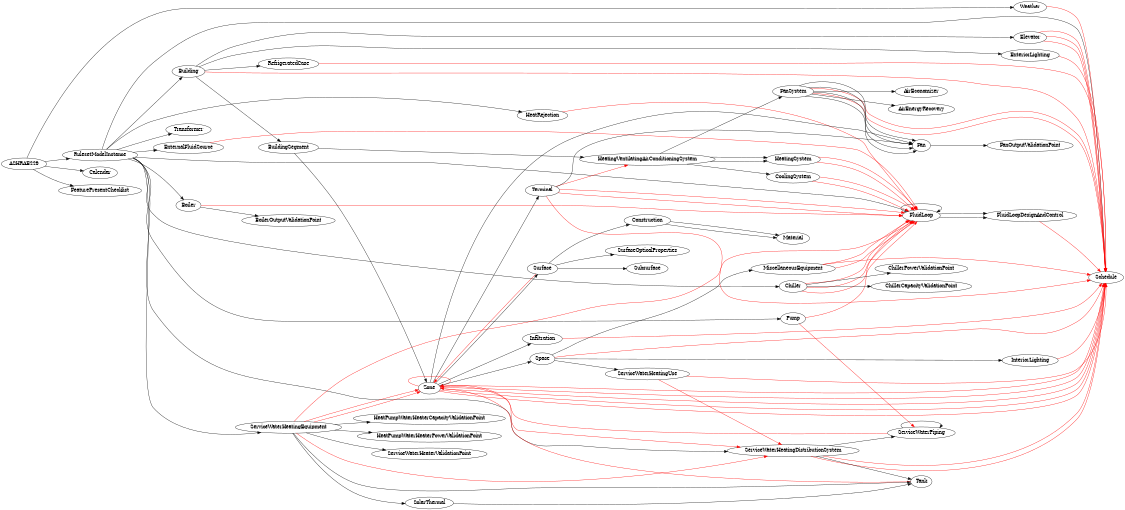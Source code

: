 digraph G {
    size="7.5, 20";
    rankdir=LR;
  ASHRAE229 -> RulesetModelInstance
  ASHRAE229 -> Calendar
  ASHRAE229 -> Weather
  ASHRAE229 -> FeaturePresentChecklist
  RulesetModelInstance -> Transformer
  RulesetModelInstance -> Building
  RulesetModelInstance -> Schedule
  RulesetModelInstance -> FluidLoop
  RulesetModelInstance -> ServiceWaterHeatingDistributionSystem
  RulesetModelInstance -> ServiceWaterHeatingEquipment
  RulesetModelInstance -> Pump
  RulesetModelInstance -> Boiler
  RulesetModelInstance -> Chiller
  RulesetModelInstance -> HeatRejection
  RulesetModelInstance -> ExternalFluidSource
  Building -> BuildingSegment
  Building -> Elevator
  Building -> ExteriorLighting
  Building -> RefrigeratedCase
  Building -> Schedule [color=red] 
  BuildingSegment -> Zone
  BuildingSegment -> HeatingVentilatingAirConditioningSystem
  Zone -> Space
  Zone -> Surface
  Zone -> Infiltration
  Zone -> Schedule [color=red] 
  Zone -> Schedule [color=red] 
  Zone -> Schedule [color=red] 
  Zone -> Schedule [color=red] 
  Zone -> Terminal
  Zone -> ServiceWaterHeatingDistributionSystem [color=red] 
  Zone -> Zone [color=red] 
  Zone -> Fan
  Zone -> Schedule [color=red] 
  Space -> InteriorLighting
  Space -> MiscellaneousEquipment
  Space -> Schedule [color=red] 
  Space -> ServiceWaterHeatingUse
  Infiltration -> Schedule [color=red] 
  Surface -> Subsurface
  Surface -> Zone [color=red] 
  Surface -> Construction
  Surface -> SurfaceOpticalProperties
  Construction -> Material
  Construction -> Material
  InteriorLighting -> Schedule [color=red] 
  MiscellaneousEquipment -> Schedule [color=red] 
  MiscellaneousEquipment -> FluidLoop [color=red] 
  MiscellaneousEquipment -> FluidLoop [color=red] 
  Weather -> Schedule [color=red] 
  Elevator -> Schedule [color=red] 
  Elevator -> Schedule [color=red] 
  Elevator -> Schedule [color=red] 
  HeatingVentilatingAirConditioningSystem -> FanSystem
  HeatingVentilatingAirConditioningSystem -> HeatingSystem
  HeatingVentilatingAirConditioningSystem -> CoolingSystem
  HeatingVentilatingAirConditioningSystem -> HeatingSystem
  HeatingSystem -> FluidLoop [color=red] 
  HeatingSystem -> FluidLoop [color=red] 
  CoolingSystem -> FluidLoop [color=red] 
  CoolingSystem -> FluidLoop [color=red] 
  FanSystem -> Fan
  FanSystem -> Fan
  FanSystem -> Fan
  FanSystem -> Fan
  FanSystem -> AirEconomizer
  FanSystem -> AirEnergyRecovery
  FanSystem -> Schedule [color=red] 
  FanSystem -> Schedule [color=red] 
  Fan -> FanOutputValidationPoint
  Terminal -> HeatingVentilatingAirConditioningSystem [color=red] 
  Terminal -> FluidLoop [color=red] 
  Terminal -> FluidLoop [color=red] 
  Terminal -> Fan
  Terminal -> Schedule [color=red] 
  FluidLoop -> FluidLoop
  FluidLoop -> FluidLoopDesignAndControl
  FluidLoop -> FluidLoopDesignAndControl
  FluidLoopDesignAndControl -> Schedule [color=red] 
  Pump -> FluidLoop [color=red] 
  Pump -> ServiceWaterPiping [color=red] 
  Boiler -> FluidLoop [color=red] 
  Boiler -> BoilerOutputValidationPoint
  Chiller -> FluidLoop [color=red] 
  Chiller -> FluidLoop [color=red] 
  Chiller -> ChillerCapacityValidationPoint
  Chiller -> ChillerPowerValidationPoint
  Chiller -> FluidLoop [color=red] 
  HeatRejection -> FluidLoop [color=red] 
  ExternalFluidSource -> FluidLoop [color=red] 
  ServiceWaterHeatingDistributionSystem -> Tank
  ServiceWaterHeatingDistributionSystem -> ServiceWaterPiping
  ServiceWaterHeatingDistributionSystem -> Schedule [color=red] 
  ServiceWaterHeatingDistributionSystem -> Schedule [color=red] 
  ServiceWaterPiping -> Zone [color=red] 
  ServiceWaterPiping -> ServiceWaterPiping
  SolarThermal -> Tank
  ServiceWaterHeatingEquipment -> ServiceWaterHeatingDistributionSystem [color=red] 
  ServiceWaterHeatingEquipment -> ServiceWaterHeaterValidationPoint
  ServiceWaterHeatingEquipment -> Zone [color=red] 
  ServiceWaterHeatingEquipment -> Zone [color=red] 
  ServiceWaterHeatingEquipment -> HeatPumpWaterHeaterCapacityValidationPoint
  ServiceWaterHeatingEquipment -> HeatPumpWaterHeaterPowerValidationPoint
  ServiceWaterHeatingEquipment -> Tank
  ServiceWaterHeatingEquipment -> SolarThermal
  ServiceWaterHeatingEquipment -> FluidLoop [color=red] 
  Tank -> Zone [color=red] 
  ServiceWaterHeatingUse -> ServiceWaterHeatingDistributionSystem [color=red] 
  ServiceWaterHeatingUse -> Schedule [color=red] 
  ExteriorLighting -> Schedule [color=red] 
  RefrigeratedCase -> Schedule [color=red] 
}
